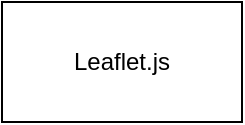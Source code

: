 <mxfile version="24.7.16">
  <diagram id="oipsHUiDh7xMseXFT0sF" name="Stránka-1">
    <mxGraphModel dx="1105" dy="549" grid="1" gridSize="10" guides="1" tooltips="1" connect="1" arrows="1" fold="1" page="1" pageScale="1" pageWidth="827" pageHeight="1169" math="0" shadow="0">
      <root>
        <mxCell id="0" />
        <mxCell id="1" parent="0" />
        <mxCell id="yrWdRCJHXkFJWmPFvlDZ-1" value="Leaflet.js" style="rounded=0;whiteSpace=wrap;html=1;" vertex="1" parent="1">
          <mxGeometry x="294" y="90" width="120" height="60" as="geometry" />
        </mxCell>
      </root>
    </mxGraphModel>
  </diagram>
</mxfile>
